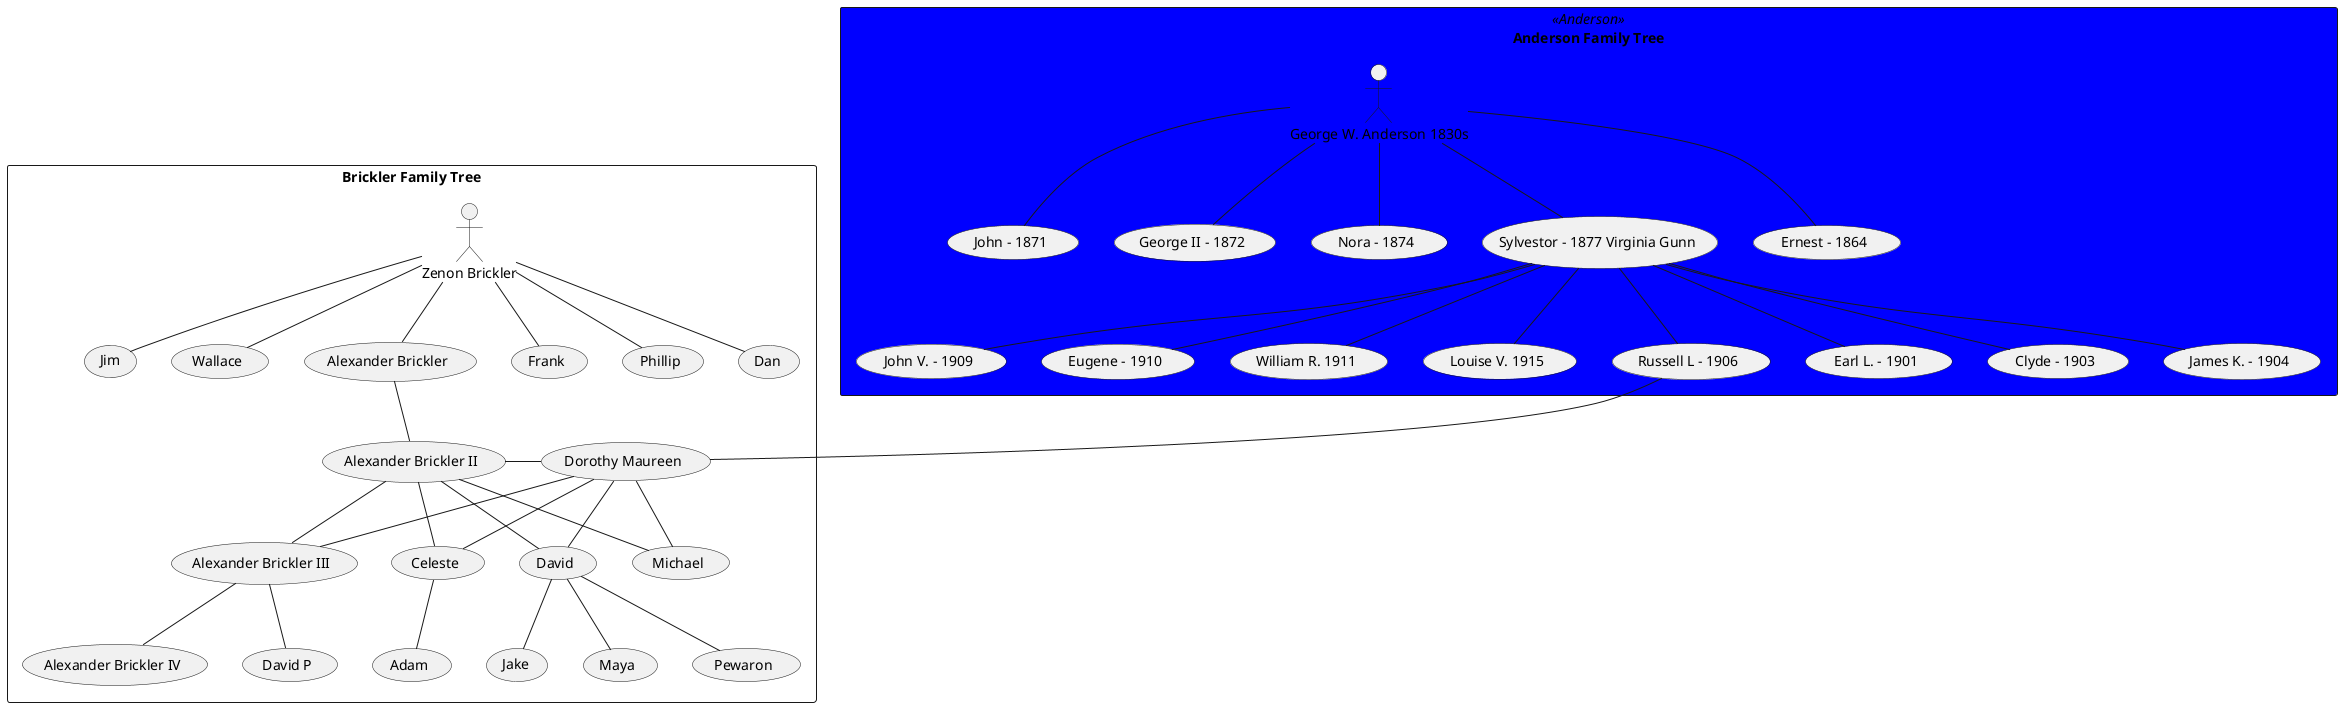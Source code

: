 @startuml
  rectangle "Brickler Family Tree" as B {
  actor "Zenon Brickler" as Z
  (Alexander Brickler) as (A)
  (Alexander Brickler II) as (AII)
  (Alexander Brickler III) as (AIII)
  (Alexander Brickler IV) as (AIV)

    Z -down- (A)
      (A) -down- (AII)
        (AII) -right- (D)
        (AII) -down- (Celeste)
          (Celeste) -down- (Adam)
        (AII) -down- (AIII)
          (AIII) -down- (AIV)
          (AIII) -down- (David P)
        (AII) -down- (David)
          (David) -down- (Jake)
          (David) -down- (Maya)
          (David) -down- (Pewaron)

        (AII) -down- (Michael)
    Z -down- (Frank)
    Z -down- (Phillip)
    Z -down- (Dan)
    Z -down- (Jim)
    Z -down- (Wallace)
  }

  rectangle "Anderson Family Tree" <<Anderson>> #blue {
    :George W. Anderson 1830s: as GA
    (Sylvestor - 1877 Virginia Gunn) as (S)
    (Russell L - 1906) as (R)
    (Dorothy Maureen) as (D)
    GA -- (Ernest - 1864)
    GA -- (John - 1871)
    GA -- (George II - 1872)
    GA -- (Nora - 1874)
    GA -- (S)
      (S) -- (Earl L. - 1901)
      (S) -- (Clyde - 1903)
      (S) -- (James K. - 1904)
      (S) -- (R)
        (R) -- (D)
          (D) -- (Celeste)
          (D) -- (AIII)
          (D) -- (David)
          (D) -- (Michael)
      (S) -- (John V. - 1909)
      (S) -- (Eugene - 1910)
      (S) -- (William R. 1911)
      (S) -- (Louise V. 1915)
  }
@enduml
